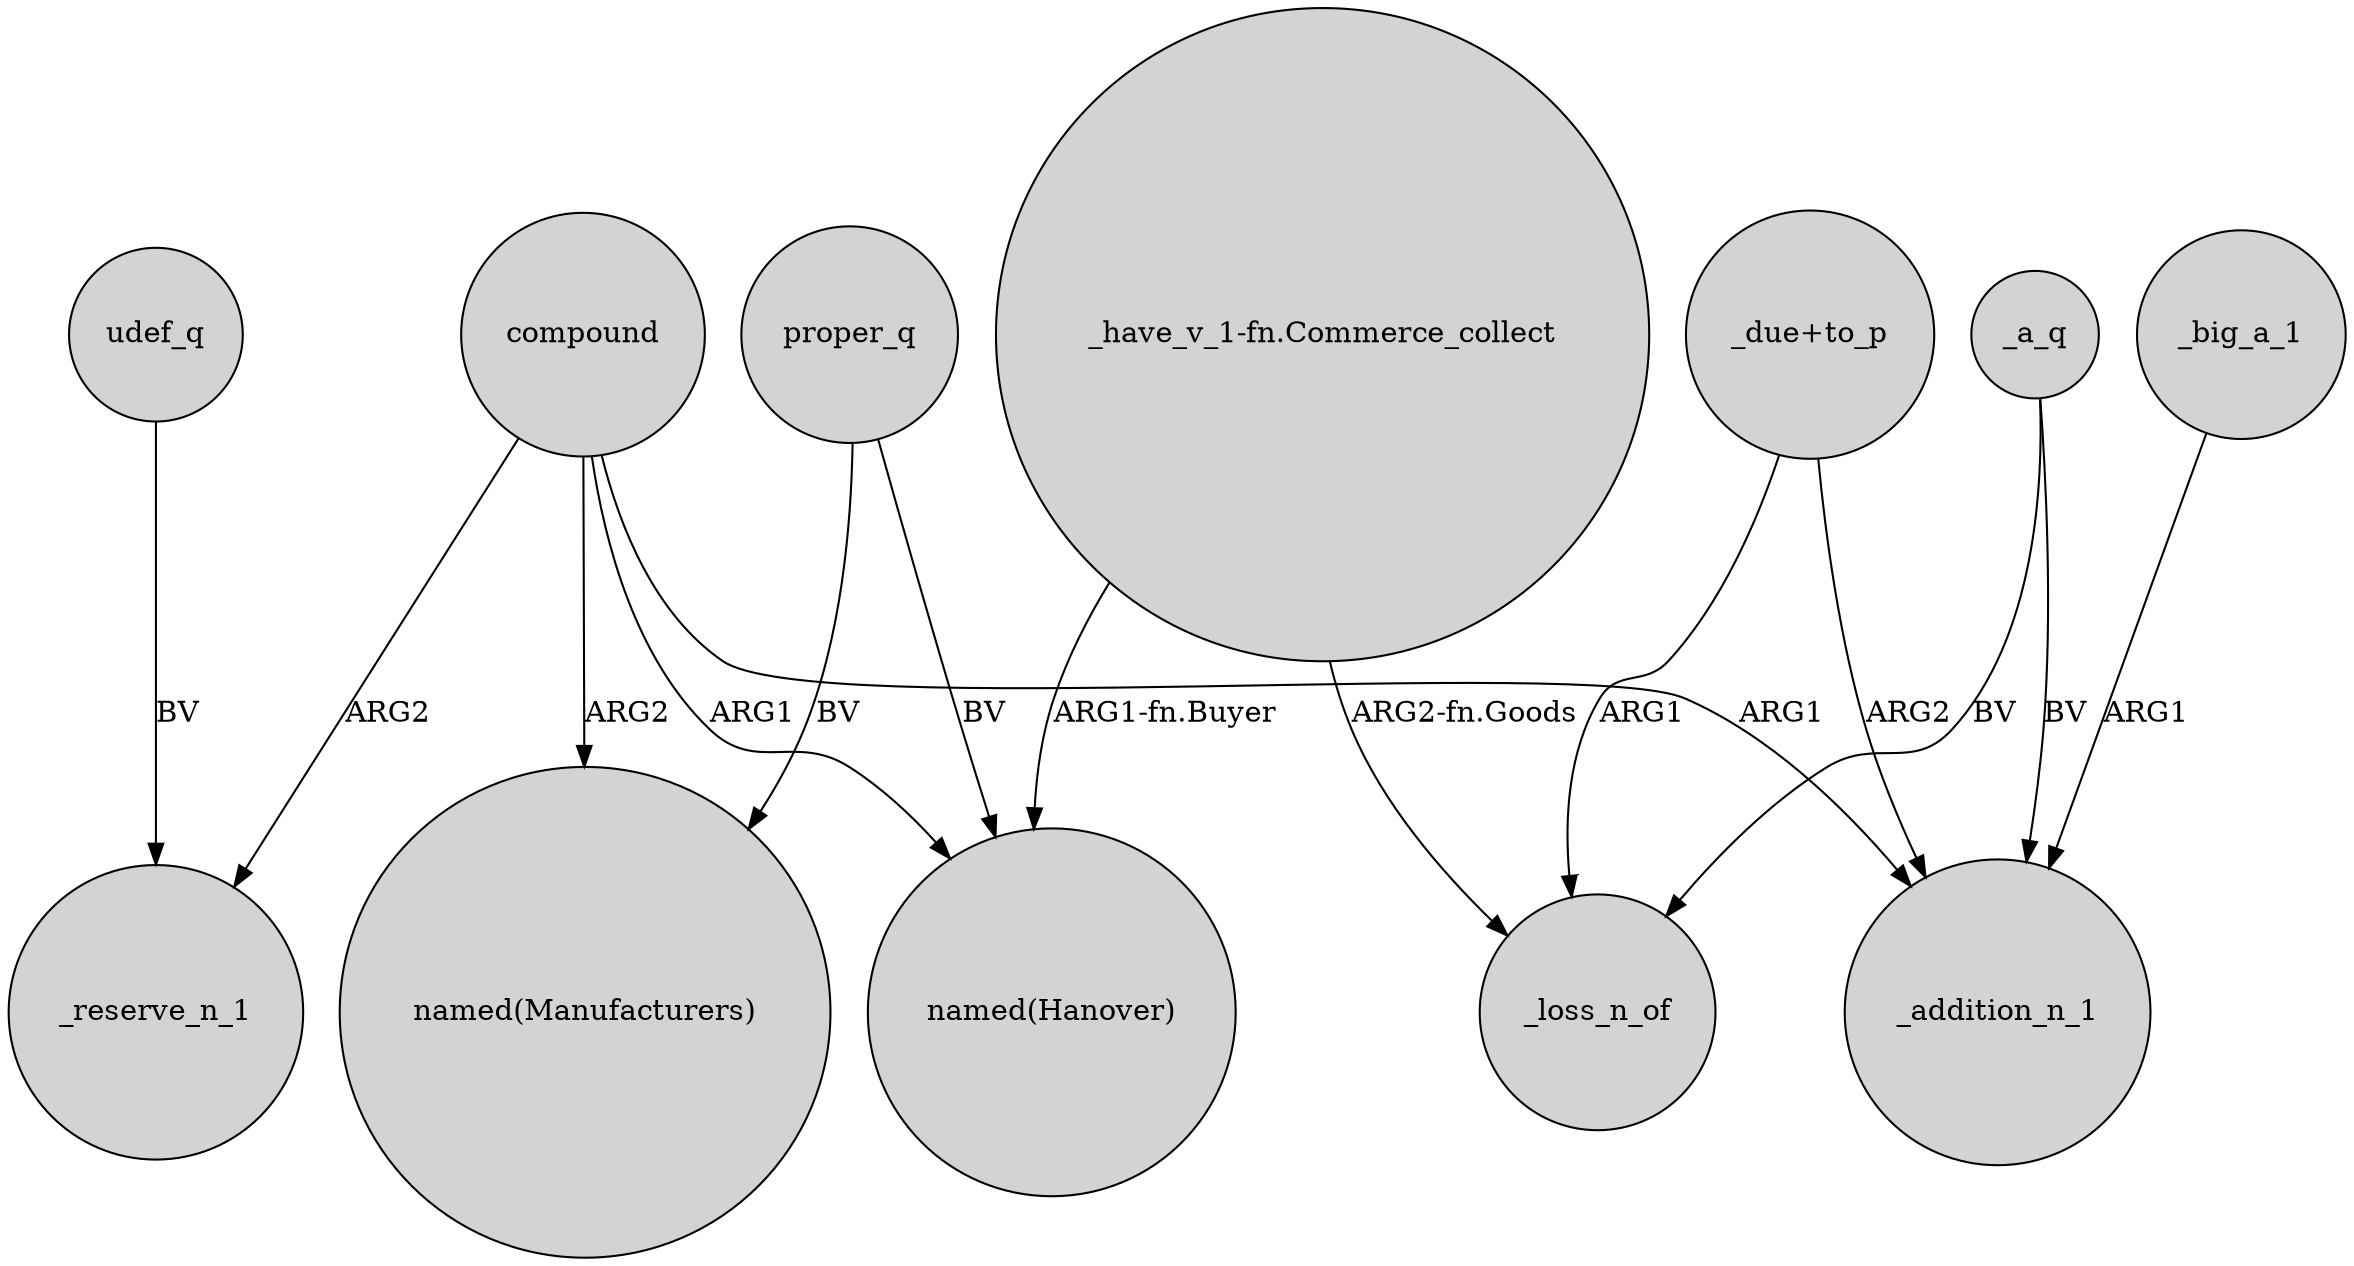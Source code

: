 digraph {
	node [shape=circle style=filled]
	compound -> _reserve_n_1 [label=ARG2]
	_a_q -> _loss_n_of [label=BV]
	proper_q -> "named(Hanover)" [label=BV]
	compound -> "named(Hanover)" [label=ARG1]
	udef_q -> _reserve_n_1 [label=BV]
	proper_q -> "named(Manufacturers)" [label=BV]
	_a_q -> _addition_n_1 [label=BV]
	"_due+to_p" -> _addition_n_1 [label=ARG2]
	compound -> _addition_n_1 [label=ARG1]
	"_have_v_1-fn.Commerce_collect" -> "named(Hanover)" [label="ARG1-fn.Buyer"]
	_big_a_1 -> _addition_n_1 [label=ARG1]
	"_due+to_p" -> _loss_n_of [label=ARG1]
	"_have_v_1-fn.Commerce_collect" -> _loss_n_of [label="ARG2-fn.Goods"]
	compound -> "named(Manufacturers)" [label=ARG2]
}
